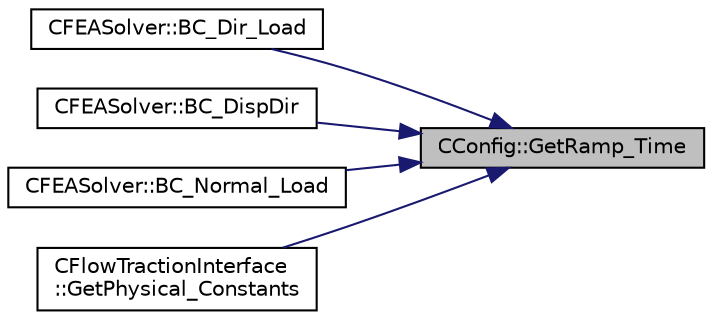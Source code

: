 digraph "CConfig::GetRamp_Time"
{
 // LATEX_PDF_SIZE
  edge [fontname="Helvetica",fontsize="10",labelfontname="Helvetica",labelfontsize="10"];
  node [fontname="Helvetica",fontsize="10",shape=record];
  rankdir="RL";
  Node1 [label="CConfig::GetRamp_Time",height=0.2,width=0.4,color="black", fillcolor="grey75", style="filled", fontcolor="black",tooltip="Get the maximum time of the ramp."];
  Node1 -> Node2 [dir="back",color="midnightblue",fontsize="10",style="solid",fontname="Helvetica"];
  Node2 [label="CFEASolver::BC_Dir_Load",height=0.2,width=0.4,color="black", fillcolor="white", style="filled",URL="$classCFEASolver.html#a4a259f59bd8bfc5888a59e4505447134",tooltip="Impose a load boundary condition in cartesian coordinates."];
  Node1 -> Node3 [dir="back",color="midnightblue",fontsize="10",style="solid",fontname="Helvetica"];
  Node3 [label="CFEASolver::BC_DispDir",height=0.2,width=0.4,color="black", fillcolor="white", style="filled",URL="$classCFEASolver.html#adcca156fc415758458f4dd0e40ad0b7f",tooltip="A virtual member."];
  Node1 -> Node4 [dir="back",color="midnightblue",fontsize="10",style="solid",fontname="Helvetica"];
  Node4 [label="CFEASolver::BC_Normal_Load",height=0.2,width=0.4,color="black", fillcolor="white", style="filled",URL="$classCFEASolver.html#a564030e469386df4b15d1b3f490392a5",tooltip="Impose a load boundary condition normal to the boundary."];
  Node1 -> Node5 [dir="back",color="midnightblue",fontsize="10",style="solid",fontname="Helvetica"];
  Node5 [label="CFlowTractionInterface\l::GetPhysical_Constants",height=0.2,width=0.4,color="black", fillcolor="white", style="filled",URL="$classCFlowTractionInterface.html#a027d7b92f6e0cc271fabd9a46b60616a",tooltip="Retrieve some constants needed for the calculations."];
}
